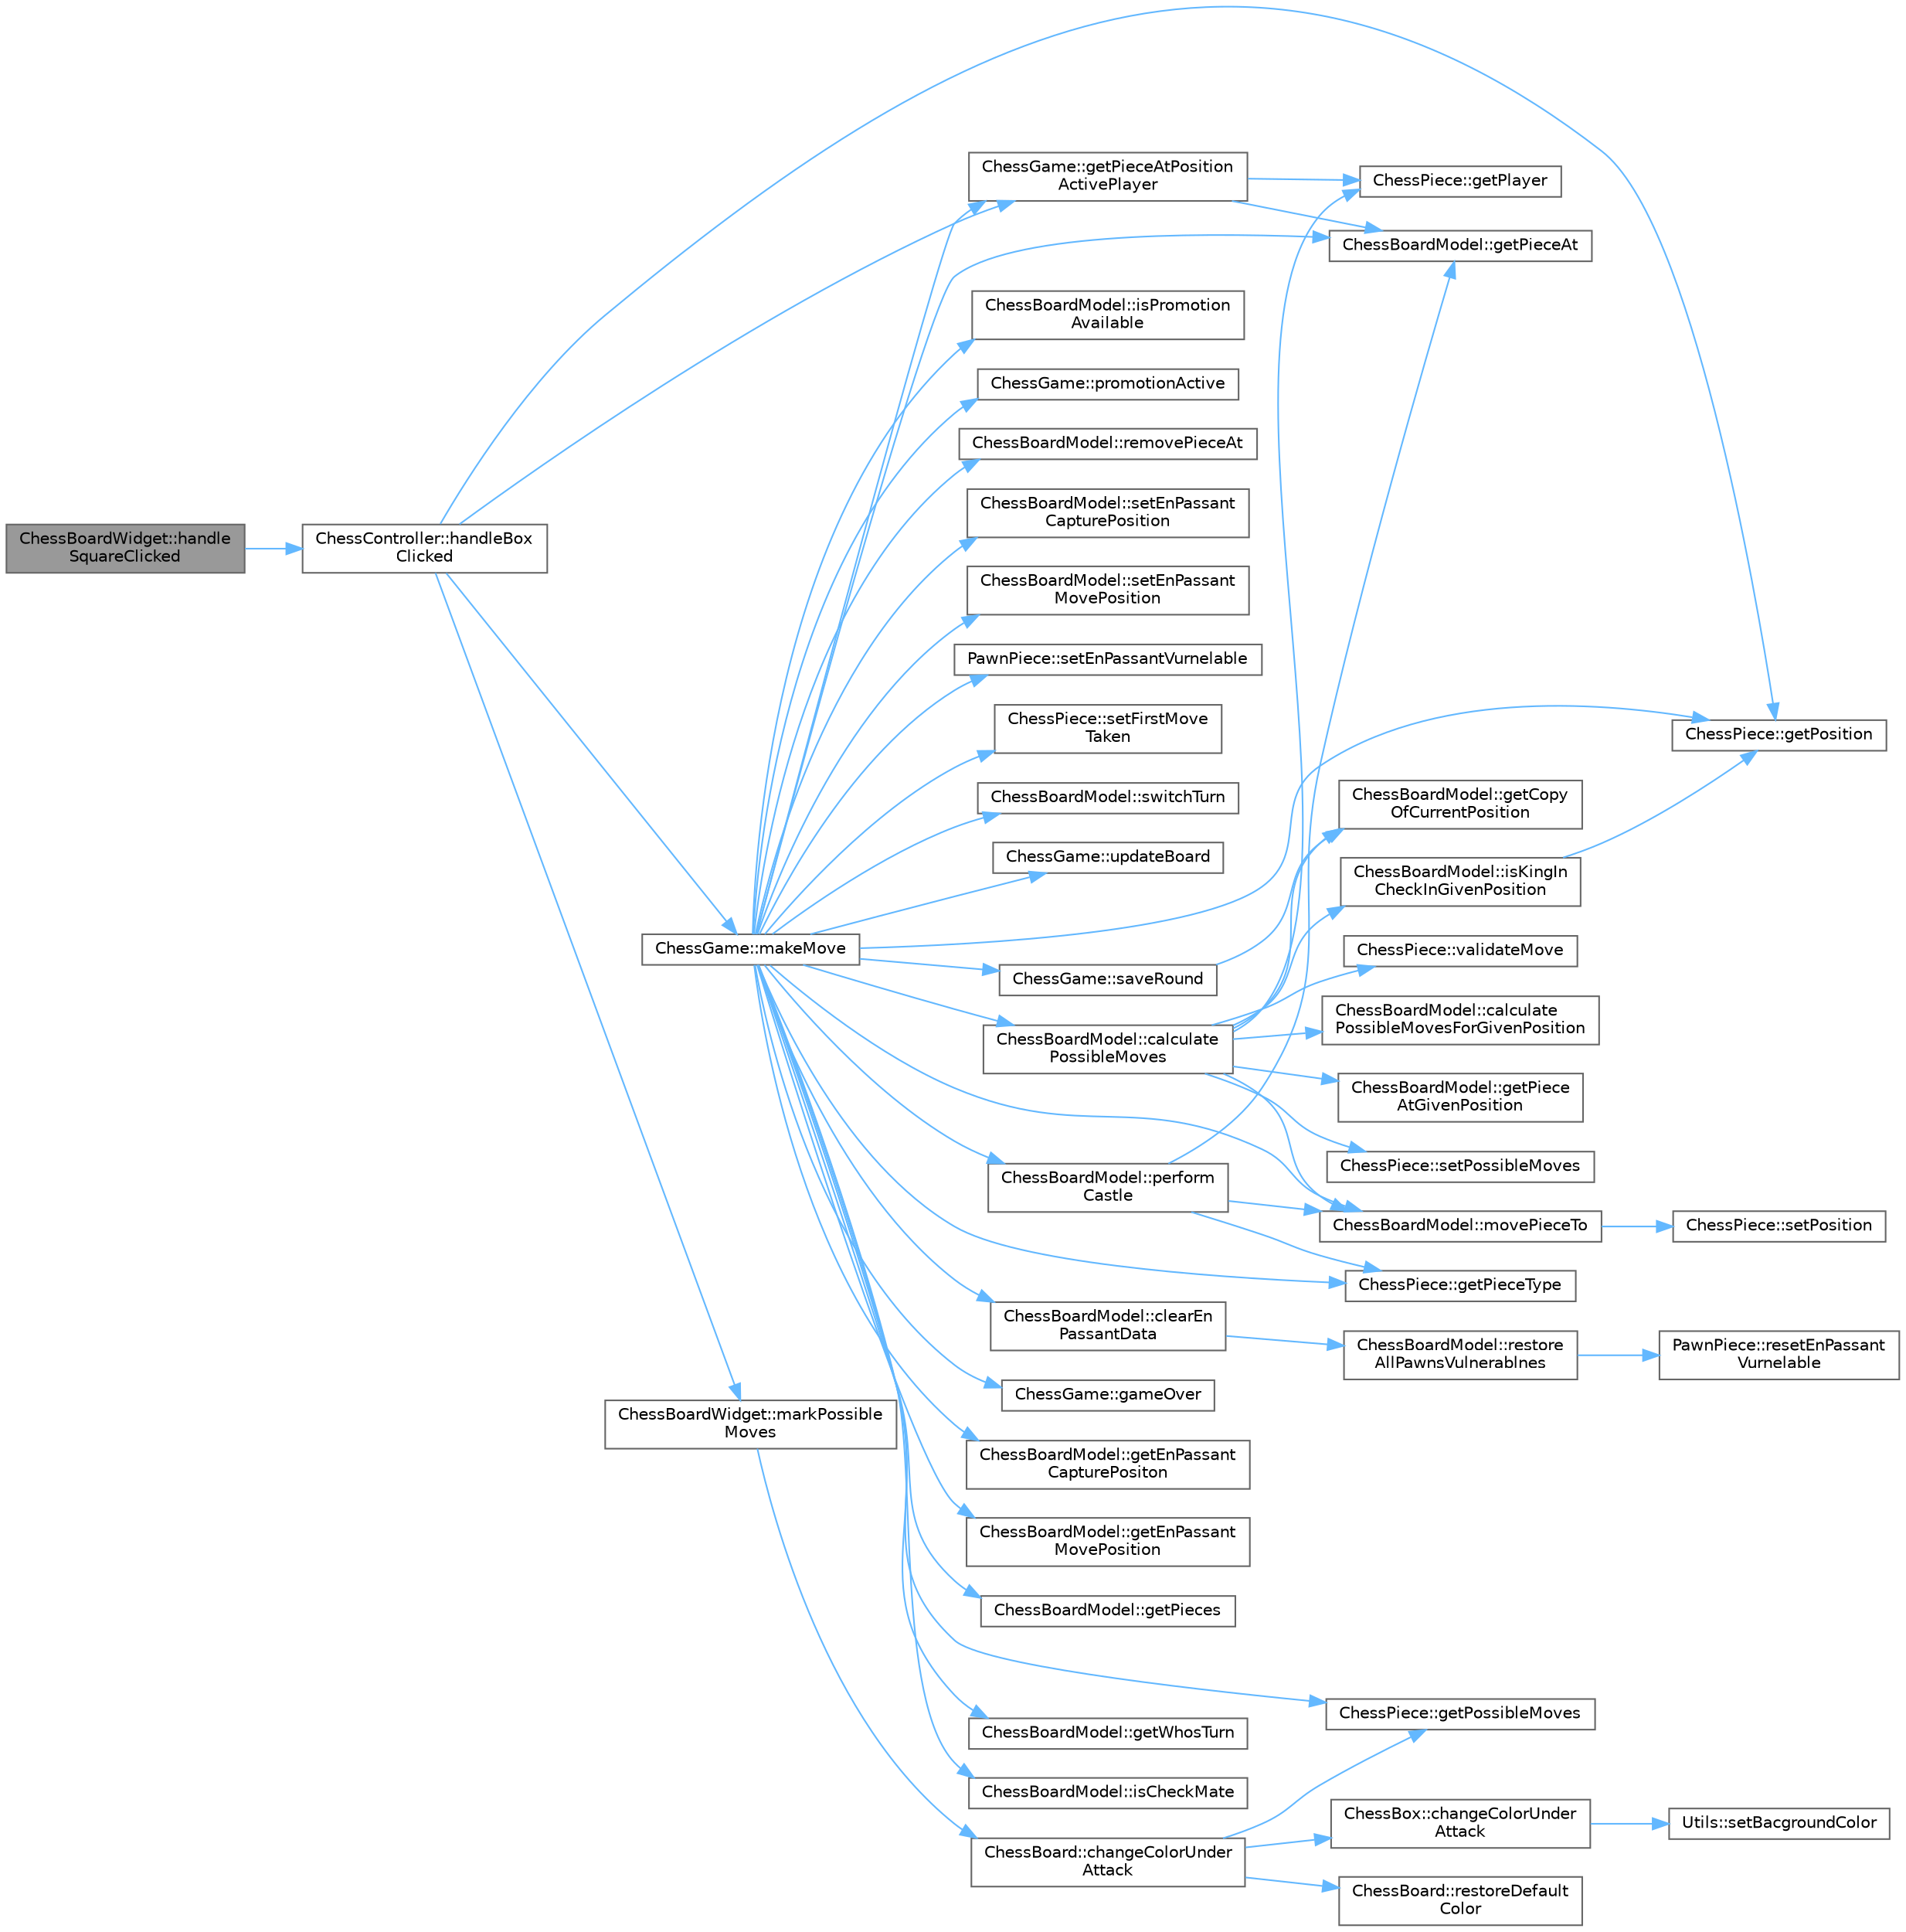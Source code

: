 digraph "ChessBoardWidget::handleSquareClicked"
{
 // LATEX_PDF_SIZE
  bgcolor="transparent";
  edge [fontname=Helvetica,fontsize=10,labelfontname=Helvetica,labelfontsize=10];
  node [fontname=Helvetica,fontsize=10,shape=box,height=0.2,width=0.4];
  rankdir="LR";
  Node1 [id="Node000001",label="ChessBoardWidget::handle\lSquareClicked",height=0.2,width=0.4,color="gray40", fillcolor="grey60", style="filled", fontcolor="black",tooltip="Handles the click event on a chessboard square."];
  Node1 -> Node2 [id="edge54_Node000001_Node000002",color="steelblue1",style="solid",tooltip=" "];
  Node2 [id="Node000002",label="ChessController::handleBox\lClicked",height=0.2,width=0.4,color="grey40", fillcolor="white", style="filled",URL="$class_chess_controller.html#a39a0b8f5fd5ea736c1c0b00297de638a",tooltip="Handles the click event on a chessboard box."];
  Node2 -> Node3 [id="edge55_Node000002_Node000003",color="steelblue1",style="solid",tooltip=" "];
  Node3 [id="Node000003",label="ChessGame::getPieceAtPosition\lActivePlayer",height=0.2,width=0.4,color="grey40", fillcolor="white", style="filled",URL="$class_chess_game.html#a24fe7521a6a85a3db3ef6d369ce87965",tooltip="Gets the chess piece at the specified position for the active player."];
  Node3 -> Node4 [id="edge56_Node000003_Node000004",color="steelblue1",style="solid",tooltip=" "];
  Node4 [id="Node000004",label="ChessBoardModel::getPieceAt",height=0.2,width=0.4,color="grey40", fillcolor="white", style="filled",URL="$class_chess_board_model.html#a6ab1327c5818aebcbf5cfce3482d5843",tooltip="Gets the chess piece at the specified position."];
  Node3 -> Node5 [id="edge57_Node000003_Node000005",color="steelblue1",style="solid",tooltip=" "];
  Node5 [id="Node000005",label="ChessPiece::getPlayer",height=0.2,width=0.4,color="grey40", fillcolor="white", style="filled",URL="$class_chess_piece.html#aa449c4e3dd08c3f3aa08309a6bf59062",tooltip="Gets the player to whom the chess piece belongs."];
  Node2 -> Node6 [id="edge58_Node000002_Node000006",color="steelblue1",style="solid",tooltip=" "];
  Node6 [id="Node000006",label="ChessPiece::getPosition",height=0.2,width=0.4,color="grey40", fillcolor="white", style="filled",URL="$class_chess_piece.html#a0d288a080fad78ca88a3cbef84566dcb",tooltip="Gets the current position of the chess piece on the chessboard."];
  Node2 -> Node7 [id="edge59_Node000002_Node000007",color="steelblue1",style="solid",tooltip=" "];
  Node7 [id="Node000007",label="ChessGame::makeMove",height=0.2,width=0.4,color="grey40", fillcolor="white", style="filled",URL="$class_chess_game.html#ac6d0b5e0ac325a23fa4f82570835344b",tooltip="Makes a move on the chessboard."];
  Node7 -> Node8 [id="edge60_Node000007_Node000008",color="steelblue1",style="solid",tooltip=" "];
  Node8 [id="Node000008",label="ChessBoardModel::calculate\lPossibleMoves",height=0.2,width=0.4,color="grey40", fillcolor="white", style="filled",URL="$class_chess_board_model.html#a9b54588c91dc730d8d8350eadd4c89dc",tooltip="Calculates possible moves for all chess pieces on the chessboard."];
  Node8 -> Node9 [id="edge61_Node000008_Node000009",color="steelblue1",style="solid",tooltip=" "];
  Node9 [id="Node000009",label="ChessBoardModel::calculate\lPossibleMovesForGivenPosition",height=0.2,width=0.4,color="grey40", fillcolor="white", style="filled",URL="$class_chess_board_model.html#ab3308ca523a70e424487314523f5003c",tooltip="Calculates possible moves for chess pieces at a given position from a given list."];
  Node8 -> Node10 [id="edge62_Node000008_Node000010",color="steelblue1",style="solid",tooltip=" "];
  Node10 [id="Node000010",label="ChessBoardModel::getCopy\lOfCurrentPosition",height=0.2,width=0.4,color="grey40", fillcolor="white", style="filled",URL="$class_chess_board_model.html#ad0cbb604b6e4ae198811d52800fb4bd8",tooltip="Gets a deep copy of the current chessboard position."];
  Node8 -> Node11 [id="edge63_Node000008_Node000011",color="steelblue1",style="solid",tooltip=" "];
  Node11 [id="Node000011",label="ChessBoardModel::getPiece\lAtGivenPosition",height=0.2,width=0.4,color="grey40", fillcolor="white", style="filled",URL="$class_chess_board_model.html#a36276b7c2e81d8bcdcf79b69603ea56b",tooltip="Gets the chess piece at the specified position from a given list of chess pieces."];
  Node8 -> Node5 [id="edge64_Node000008_Node000005",color="steelblue1",style="solid",tooltip=" "];
  Node8 -> Node12 [id="edge65_Node000008_Node000012",color="steelblue1",style="solid",tooltip=" "];
  Node12 [id="Node000012",label="ChessBoardModel::isKingIn\lCheckInGivenPosition",height=0.2,width=0.4,color="grey40", fillcolor="white", style="filled",URL="$class_chess_board_model.html#a95438602f65d31efa2a4008e341fe15e",tooltip="Checks if the king of the specified player is in check in a given position."];
  Node12 -> Node6 [id="edge66_Node000012_Node000006",color="steelblue1",style="solid",tooltip=" "];
  Node8 -> Node13 [id="edge67_Node000008_Node000013",color="steelblue1",style="solid",tooltip=" "];
  Node13 [id="Node000013",label="ChessBoardModel::movePieceTo",height=0.2,width=0.4,color="grey40", fillcolor="white", style="filled",URL="$class_chess_board_model.html#a0ca13e64de6e6cb7ffec509cb0e72b47",tooltip="Moves a chess piece to the specified position."];
  Node13 -> Node14 [id="edge68_Node000013_Node000014",color="steelblue1",style="solid",tooltip=" "];
  Node14 [id="Node000014",label="ChessPiece::setPosition",height=0.2,width=0.4,color="grey40", fillcolor="white", style="filled",URL="$class_chess_piece.html#a0fca2beecfad938262fbe64e9cb77c5c",tooltip="Sets the position of the chess piece on the chessboard."];
  Node8 -> Node15 [id="edge69_Node000008_Node000015",color="steelblue1",style="solid",tooltip=" "];
  Node15 [id="Node000015",label="ChessPiece::setPossibleMoves",height=0.2,width=0.4,color="grey40", fillcolor="white", style="filled",URL="$class_chess_piece.html#a040e9fa1a5993259d6798dfd97212267",tooltip="Sets the list of possible moves for the chess piece."];
  Node8 -> Node16 [id="edge70_Node000008_Node000016",color="steelblue1",style="solid",tooltip=" "];
  Node16 [id="Node000016",label="ChessPiece::validateMove",height=0.2,width=0.4,color="grey40", fillcolor="white", style="filled",URL="$class_chess_piece.html#a3c4512bba73b8f590f45b395c4fc074b",tooltip="Validates the move of the chess piece to the specified position."];
  Node7 -> Node17 [id="edge71_Node000007_Node000017",color="steelblue1",style="solid",tooltip=" "];
  Node17 [id="Node000017",label="ChessBoardModel::clearEn\lPassantData",height=0.2,width=0.4,color="grey40", fillcolor="white", style="filled",URL="$class_chess_board_model.html#a3903662afa3a0e4e9f49c4a90a7f09af",tooltip="Clears en passant data."];
  Node17 -> Node18 [id="edge72_Node000017_Node000018",color="steelblue1",style="solid",tooltip=" "];
  Node18 [id="Node000018",label="ChessBoardModel::restore\lAllPawnsVulnerablnes",height=0.2,width=0.4,color="grey40", fillcolor="white", style="filled",URL="$class_chess_board_model.html#a47c8653cb1f05342ba1f615f0cd9dcbd",tooltip="Restores all pawns' vulnerabilities."];
  Node18 -> Node19 [id="edge73_Node000018_Node000019",color="steelblue1",style="solid",tooltip=" "];
  Node19 [id="Node000019",label="PawnPiece::resetEnPassant\lVurnelable",height=0.2,width=0.4,color="grey40", fillcolor="white", style="filled",URL="$class_pawn_piece.html#aafed96896d6751b7f59465fa6828730e",tooltip="Resets the vulnerability of the pawn piece to en passant capture."];
  Node7 -> Node20 [id="edge74_Node000007_Node000020",color="steelblue1",style="solid",tooltip=" "];
  Node20 [id="Node000020",label="ChessGame::gameOver",height=0.2,width=0.4,color="grey40", fillcolor="white", style="filled",URL="$class_chess_game.html#a12134e63810d34ec8dfbd7046158afc2",tooltip="Signal emitted when the game is over."];
  Node7 -> Node21 [id="edge75_Node000007_Node000021",color="steelblue1",style="solid",tooltip=" "];
  Node21 [id="Node000021",label="ChessBoardModel::getEnPassant\lCapturePositon",height=0.2,width=0.4,color="grey40", fillcolor="white", style="filled",URL="$class_chess_board_model.html#a29491673c568888f4b39e1c4ddd82bf4",tooltip="Gets the en passant capture position."];
  Node7 -> Node22 [id="edge76_Node000007_Node000022",color="steelblue1",style="solid",tooltip=" "];
  Node22 [id="Node000022",label="ChessBoardModel::getEnPassant\lMovePosition",height=0.2,width=0.4,color="grey40", fillcolor="white", style="filled",URL="$class_chess_board_model.html#a993b82e22bf242347702fbc0e83f48cc",tooltip="Gets the en passant move position."];
  Node7 -> Node4 [id="edge77_Node000007_Node000004",color="steelblue1",style="solid",tooltip=" "];
  Node7 -> Node3 [id="edge78_Node000007_Node000003",color="steelblue1",style="solid",tooltip=" "];
  Node7 -> Node23 [id="edge79_Node000007_Node000023",color="steelblue1",style="solid",tooltip=" "];
  Node23 [id="Node000023",label="ChessBoardModel::getPieces",height=0.2,width=0.4,color="grey40", fillcolor="white", style="filled",URL="$class_chess_board_model.html#a33ab090bdcf5a890414f6b7c8f75039f",tooltip="Gets a list of all chess pieces on the chessboard."];
  Node7 -> Node24 [id="edge80_Node000007_Node000024",color="steelblue1",style="solid",tooltip=" "];
  Node24 [id="Node000024",label="ChessPiece::getPieceType",height=0.2,width=0.4,color="grey40", fillcolor="white", style="filled",URL="$class_chess_piece.html#a334618388830072f1f7775a1adf510a8",tooltip="Gets the type of the chess piece."];
  Node7 -> Node6 [id="edge81_Node000007_Node000006",color="steelblue1",style="solid",tooltip=" "];
  Node7 -> Node25 [id="edge82_Node000007_Node000025",color="steelblue1",style="solid",tooltip=" "];
  Node25 [id="Node000025",label="ChessPiece::getPossibleMoves",height=0.2,width=0.4,color="grey40", fillcolor="white", style="filled",URL="$class_chess_piece.html#a6364cfab0ddb83266f3a3ae458661090",tooltip="Gets the list of possible moves for the chess piece."];
  Node7 -> Node26 [id="edge83_Node000007_Node000026",color="steelblue1",style="solid",tooltip=" "];
  Node26 [id="Node000026",label="ChessBoardModel::getWhosTurn",height=0.2,width=0.4,color="grey40", fillcolor="white", style="filled",URL="$class_chess_board_model.html#af797ada7b2f21e2925da2919b3d61562",tooltip="Gets the player whose turn it is to make a move."];
  Node7 -> Node27 [id="edge84_Node000007_Node000027",color="steelblue1",style="solid",tooltip=" "];
  Node27 [id="Node000027",label="ChessBoardModel::isCheckMate",height=0.2,width=0.4,color="grey40", fillcolor="white", style="filled",URL="$class_chess_board_model.html#ab0557228012f6a4b65e78864bc2f7c35",tooltip="Checks if the game is in checkmate for the specified player."];
  Node7 -> Node28 [id="edge85_Node000007_Node000028",color="steelblue1",style="solid",tooltip=" "];
  Node28 [id="Node000028",label="ChessBoardModel::isPromotion\lAvailable",height=0.2,width=0.4,color="grey40", fillcolor="white", style="filled",URL="$class_chess_board_model.html#a154c087e1889c5e07d2d6cd90c34c079",tooltip="Checks if pawn promotion is available."];
  Node7 -> Node13 [id="edge86_Node000007_Node000013",color="steelblue1",style="solid",tooltip=" "];
  Node7 -> Node29 [id="edge87_Node000007_Node000029",color="steelblue1",style="solid",tooltip=" "];
  Node29 [id="Node000029",label="ChessBoardModel::perform\lCastle",height=0.2,width=0.4,color="grey40", fillcolor="white", style="filled",URL="$class_chess_board_model.html#a6bd7d6b4aaeae246f27660baebec7272",tooltip="Performs castling for the specified player."];
  Node29 -> Node4 [id="edge88_Node000029_Node000004",color="steelblue1",style="solid",tooltip=" "];
  Node29 -> Node24 [id="edge89_Node000029_Node000024",color="steelblue1",style="solid",tooltip=" "];
  Node29 -> Node13 [id="edge90_Node000029_Node000013",color="steelblue1",style="solid",tooltip=" "];
  Node7 -> Node30 [id="edge91_Node000007_Node000030",color="steelblue1",style="solid",tooltip=" "];
  Node30 [id="Node000030",label="ChessGame::promotionActive",height=0.2,width=0.4,color="grey40", fillcolor="white", style="filled",URL="$class_chess_game.html#a055b325ef98debcf6d67454e288803cd",tooltip="Signal emitted when pawn promotion is active."];
  Node7 -> Node31 [id="edge92_Node000007_Node000031",color="steelblue1",style="solid",tooltip=" "];
  Node31 [id="Node000031",label="ChessBoardModel::removePieceAt",height=0.2,width=0.4,color="grey40", fillcolor="white", style="filled",URL="$class_chess_board_model.html#af38d62ae4cfc6de316bd38baa6e41688",tooltip="Removes the chess piece at the specified position."];
  Node7 -> Node32 [id="edge93_Node000007_Node000032",color="steelblue1",style="solid",tooltip=" "];
  Node32 [id="Node000032",label="ChessGame::saveRound",height=0.2,width=0.4,color="grey40", fillcolor="white", style="filled",URL="$class_chess_game.html#a1c20aad78bca37c7d5a22be1ef397532",tooltip="Saves the current round to the game history."];
  Node32 -> Node10 [id="edge94_Node000032_Node000010",color="steelblue1",style="solid",tooltip=" "];
  Node7 -> Node33 [id="edge95_Node000007_Node000033",color="steelblue1",style="solid",tooltip=" "];
  Node33 [id="Node000033",label="ChessBoardModel::setEnPassant\lCapturePosition",height=0.2,width=0.4,color="grey40", fillcolor="white", style="filled",URL="$class_chess_board_model.html#a344aa3d34445738ef4f66907d7474155",tooltip="Sets the en passant capture position."];
  Node7 -> Node34 [id="edge96_Node000007_Node000034",color="steelblue1",style="solid",tooltip=" "];
  Node34 [id="Node000034",label="ChessBoardModel::setEnPassant\lMovePosition",height=0.2,width=0.4,color="grey40", fillcolor="white", style="filled",URL="$class_chess_board_model.html#af36d84adf8a3d0ce2ebac5fe1b487214",tooltip="Sets the en passant move position."];
  Node7 -> Node35 [id="edge97_Node000007_Node000035",color="steelblue1",style="solid",tooltip=" "];
  Node35 [id="Node000035",label="PawnPiece::setEnPassantVurnelable",height=0.2,width=0.4,color="grey40", fillcolor="white", style="filled",URL="$class_pawn_piece.html#a3a94c5449a9ab8fc1cd62dd0d48aed45",tooltip="Sets the pawn piece as vulnerable to en passant capture."];
  Node7 -> Node36 [id="edge98_Node000007_Node000036",color="steelblue1",style="solid",tooltip=" "];
  Node36 [id="Node000036",label="ChessPiece::setFirstMove\lTaken",height=0.2,width=0.4,color="grey40", fillcolor="white", style="filled",URL="$class_chess_piece.html#ab57c93bf1710ae5aa0e0c314deb11ee1",tooltip="Sets the flag indicating that the first move has been taken."];
  Node7 -> Node37 [id="edge99_Node000007_Node000037",color="steelblue1",style="solid",tooltip=" "];
  Node37 [id="Node000037",label="ChessBoardModel::switchTurn",height=0.2,width=0.4,color="grey40", fillcolor="white", style="filled",URL="$class_chess_board_model.html#afe0c1887d52831f271abcc75afdf94c3",tooltip="Switches the turn to the other player."];
  Node7 -> Node38 [id="edge100_Node000007_Node000038",color="steelblue1",style="solid",tooltip=" "];
  Node38 [id="Node000038",label="ChessGame::updateBoard",height=0.2,width=0.4,color="grey40", fillcolor="white", style="filled",URL="$class_chess_game.html#a0a1ace159e2805445f647971ebe5f58c",tooltip="Signal emitted to update the graphical representation of the chessboard."];
  Node2 -> Node39 [id="edge101_Node000002_Node000039",color="steelblue1",style="solid",tooltip=" "];
  Node39 [id="Node000039",label="ChessBoardWidget::markPossible\lMoves",height=0.2,width=0.4,color="grey40", fillcolor="white", style="filled",URL="$class_chess_board_widget.html#a418f21d3bdbe7e828aa2021528508b94",tooltip="Marks the possible moves for the given chess piece on the chessboard."];
  Node39 -> Node40 [id="edge102_Node000039_Node000040",color="steelblue1",style="solid",tooltip=" "];
  Node40 [id="Node000040",label="ChessBoard::changeColorUnder\lAttack",height=0.2,width=0.4,color="grey40", fillcolor="white", style="filled",URL="$class_chess_board.html#a0899e7bb8b30186587d927f58469ce17",tooltip="Changes the color of chessboard squares to indicate pieces under attack."];
  Node40 -> Node41 [id="edge103_Node000040_Node000041",color="steelblue1",style="solid",tooltip=" "];
  Node41 [id="Node000041",label="ChessBox::changeColorUnder\lAttack",height=0.2,width=0.4,color="grey40", fillcolor="white", style="filled",URL="$class_chess_box.html#a81f40be243dd43a633023bb1bfd0493a",tooltip="Changes the background color of the chessbox to indicate it is under attack."];
  Node41 -> Node42 [id="edge104_Node000041_Node000042",color="steelblue1",style="solid",tooltip=" "];
  Node42 [id="Node000042",label="Utils::setBacgroundColor",height=0.2,width=0.4,color="grey40", fillcolor="white", style="filled",URL="$class_utils.html#ae7aaa2a35ce81327f317488869015bce",tooltip="Sets the background color of a QAbstractGraphicsShapeItem."];
  Node40 -> Node25 [id="edge105_Node000040_Node000025",color="steelblue1",style="solid",tooltip=" "];
  Node40 -> Node43 [id="edge106_Node000040_Node000043",color="steelblue1",style="solid",tooltip=" "];
  Node43 [id="Node000043",label="ChessBoard::restoreDefault\lColor",height=0.2,width=0.4,color="grey40", fillcolor="white", style="filled",URL="$class_chess_board.html#aa85d5e51b081379451b982cb4acd162d",tooltip="Restores the default background color of all chessboard squares."];
}
